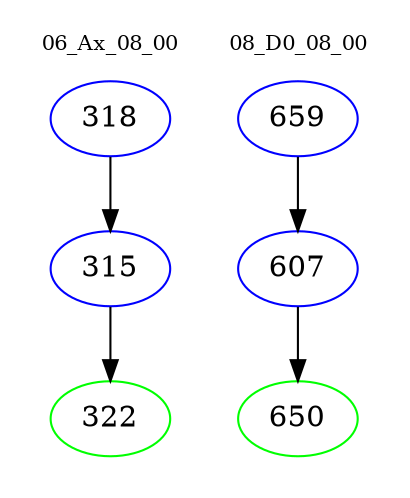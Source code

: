 digraph{
subgraph cluster_0 {
color = white
label = "06_Ax_08_00";
fontsize=10;
T0_318 [label="318", color="blue"]
T0_318 -> T0_315 [color="black"]
T0_315 [label="315", color="blue"]
T0_315 -> T0_322 [color="black"]
T0_322 [label="322", color="green"]
}
subgraph cluster_1 {
color = white
label = "08_D0_08_00";
fontsize=10;
T1_659 [label="659", color="blue"]
T1_659 -> T1_607 [color="black"]
T1_607 [label="607", color="blue"]
T1_607 -> T1_650 [color="black"]
T1_650 [label="650", color="green"]
}
}
